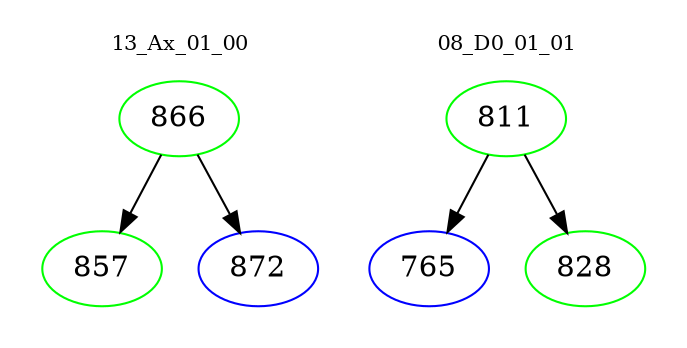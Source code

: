 digraph{
subgraph cluster_0 {
color = white
label = "13_Ax_01_00";
fontsize=10;
T0_866 [label="866", color="green"]
T0_866 -> T0_857 [color="black"]
T0_857 [label="857", color="green"]
T0_866 -> T0_872 [color="black"]
T0_872 [label="872", color="blue"]
}
subgraph cluster_1 {
color = white
label = "08_D0_01_01";
fontsize=10;
T1_811 [label="811", color="green"]
T1_811 -> T1_765 [color="black"]
T1_765 [label="765", color="blue"]
T1_811 -> T1_828 [color="black"]
T1_828 [label="828", color="green"]
}
}
